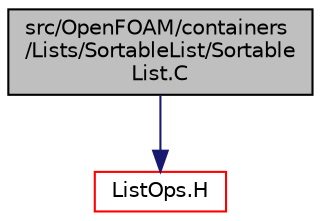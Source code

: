 digraph "src/OpenFOAM/containers/Lists/SortableList/SortableList.C"
{
  bgcolor="transparent";
  edge [fontname="Helvetica",fontsize="10",labelfontname="Helvetica",labelfontsize="10"];
  node [fontname="Helvetica",fontsize="10",shape=record];
  Node1 [label="src/OpenFOAM/containers\l/Lists/SortableList/Sortable\lList.C",height=0.2,width=0.4,color="black", fillcolor="grey75", style="filled", fontcolor="black"];
  Node1 -> Node2 [color="midnightblue",fontsize="10",style="solid",fontname="Helvetica"];
  Node2 [label="ListOps.H",height=0.2,width=0.4,color="red",URL="$a07772.html",tooltip="Various functions to operate on Lists. "];
}

